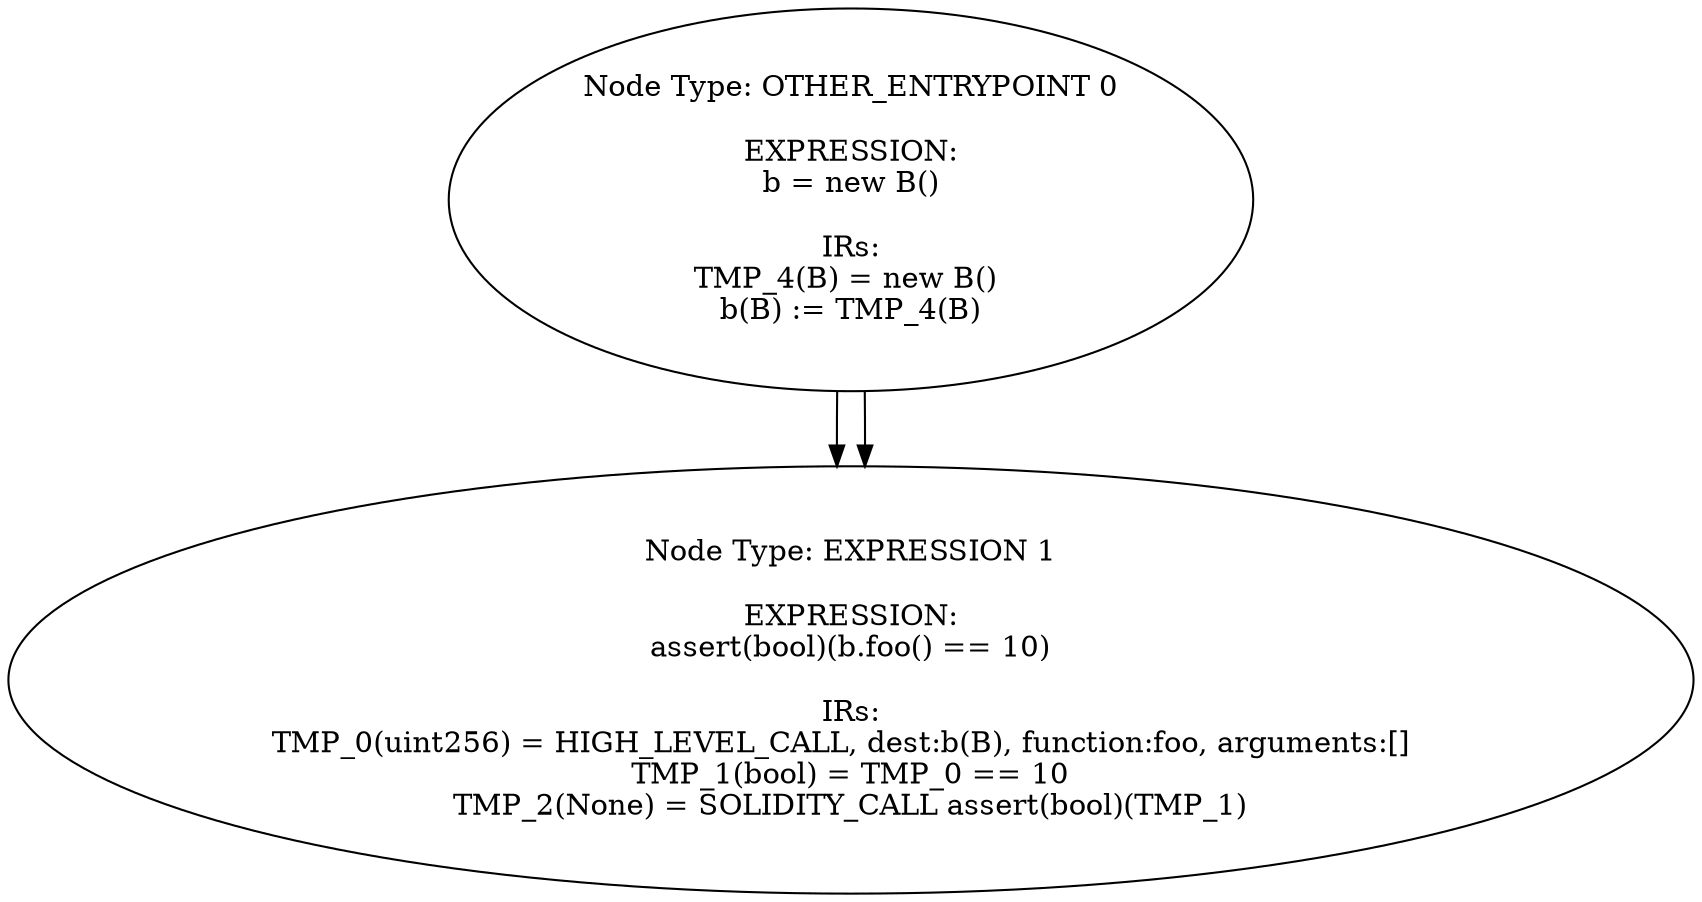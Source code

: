 digraph CFG {
0[label="Node Type: ENTRY_POINT 0
"];
0->1;
1[label="Node Type: RETURN 1

EXPRESSION:
11

IRs:
RETURN 11"];
0[label="Node Type: ENTRY_POINT 0
"];
0->1;
1[label="Node Type: EXPRESSION 1

EXPRESSION:
assert(bool)(b.foo() == 10)

IRs:
TMP_0(uint256) = HIGH_LEVEL_CALL, dest:b(B), function:foo, arguments:[]  
TMP_1(bool) = TMP_0 == 10
TMP_2(None) = SOLIDITY_CALL assert(bool)(TMP_1)"];
0[label="Node Type: OTHER_ENTRYPOINT 0

EXPRESSION:
b = new B()

IRs:
TMP_4(B) = new B() 
b(B) := TMP_4(B)"];
}
